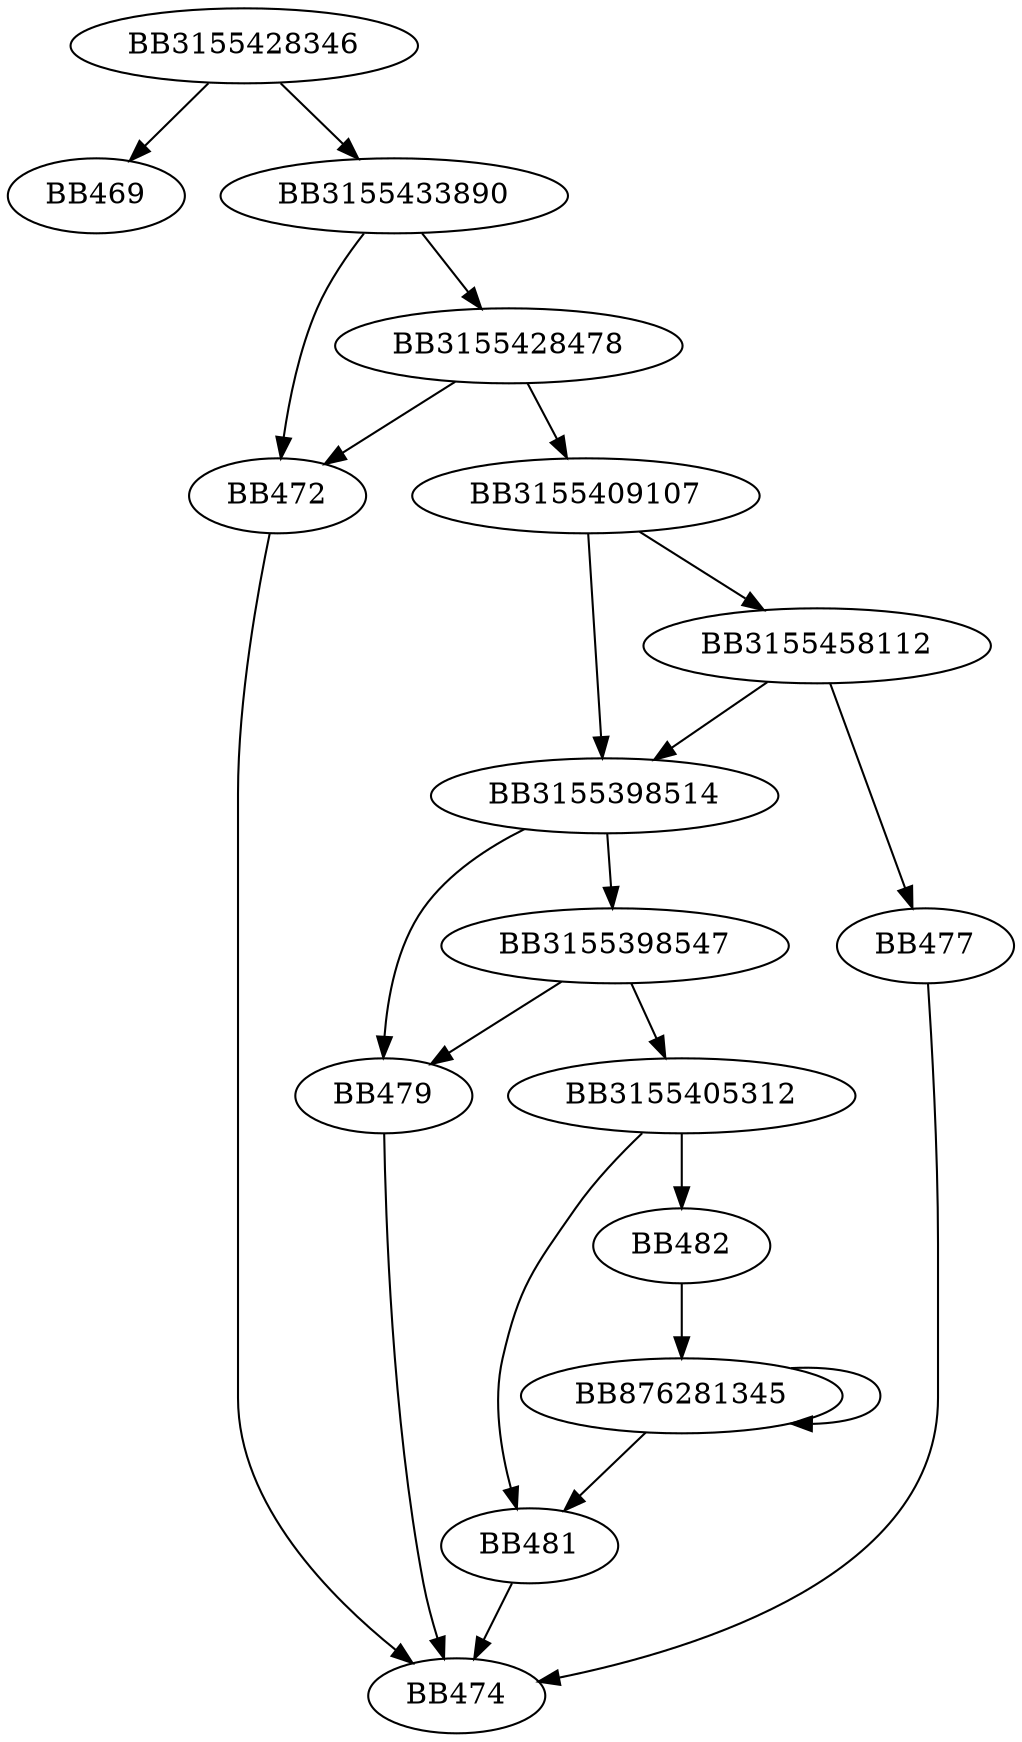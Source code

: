 digraph G{
	BB3155428346->BB469;
	BB3155428346->BB3155433890;
	BB3155433890->BB3155428478;
	BB3155433890->BB472;
	BB3155428478->BB472;
	BB3155428478->BB3155409107;
	BB472->BB474;
	BB3155409107->BB3155398514;
	BB3155409107->BB3155458112;
	BB3155458112->BB3155398514;
	BB3155458112->BB477;
	BB477->BB474;
	BB3155398514->BB3155398547;
	BB3155398514->BB479;
	BB3155398547->BB479;
	BB3155398547->BB3155405312;
	BB479->BB474;
	BB3155405312->BB481;
	BB3155405312->BB482;
	BB482->BB876281345;
	BB876281345->BB481;
	BB876281345->BB876281345;
	BB481->BB474;
}
